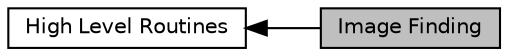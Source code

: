 digraph "Image Finding"
{
  edge [fontname="Helvetica",fontsize="10",labelfontname="Helvetica",labelfontsize="10"];
  node [fontname="Helvetica",fontsize="10",shape=box];
  rankdir=LR;
  Node0 [label="Image Finding",height=0.2,width=0.4,color="black", fillcolor="grey75", style="filled", fontcolor="black",tooltip="Routines for finding and characterizing images."];
  Node1 [label="High Level Routines",height=0.2,width=0.4,color="black", fillcolor="white", style="filled",URL="$group___high_level.html",tooltip="These are routines that can be used without having to muck around in the internals."];
  Node1->Node0 [shape=plaintext, dir="back", style="solid"];
}
